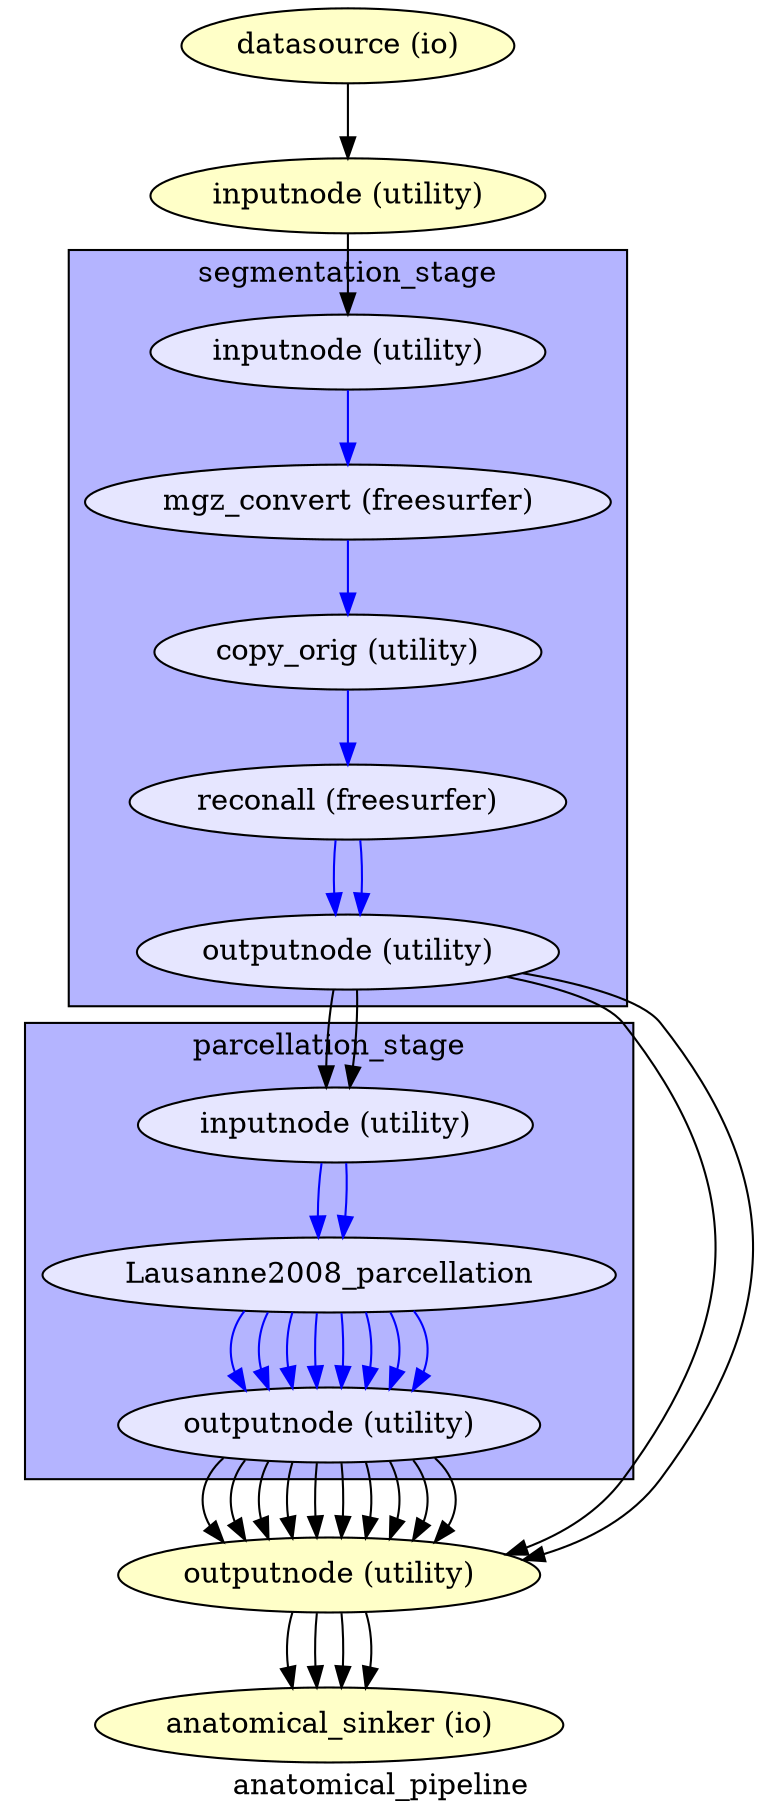 digraph anatomical_pipeline{
  label="anatomical_pipeline";
  anatomical_pipeline_datasource[label="datasource (io)", style=filled, fillcolor="#FFFFC8"];
  anatomical_pipeline_inputnode[label="inputnode (utility)", style=filled, fillcolor="#FFFFC8"];
  anatomical_pipeline_outputnode[label="outputnode (utility)", style=filled, fillcolor="#FFFFC8"];
  anatomical_pipeline_anatomical_sinker[label="anatomical_sinker (io)", style=filled, fillcolor="#FFFFC8"];
  anatomical_pipeline_datasource -> anatomical_pipeline_inputnode;
  subgraph cluster_anatomical_pipeline_segmentation_stage {
      edge [color="#0000FF"];
      style=filled;
      fillcolor="#B4B4FF";
      label="segmentation_stage";
    anatomical_pipeline_segmentation_stage_inputnode[label="inputnode (utility)", style=filled, fillcolor="#E6E6FF"];
    anatomical_pipeline_segmentation_stage_mgz_convert[label="mgz_convert (freesurfer)", style=filled, fillcolor="#E6E6FF"];
    anatomical_pipeline_segmentation_stage_copy_orig[label="copy_orig (utility)", style=filled, fillcolor="#E6E6FF"];
    anatomical_pipeline_segmentation_stage_reconall[label="reconall (freesurfer)", style=filled, fillcolor="#E6E6FF"];
    anatomical_pipeline_segmentation_stage_outputnode[label="outputnode (utility)", style=filled, fillcolor="#E6E6FF"];
    anatomical_pipeline_segmentation_stage_inputnode -> anatomical_pipeline_segmentation_stage_mgz_convert;
    anatomical_pipeline_segmentation_stage_mgz_convert -> anatomical_pipeline_segmentation_stage_copy_orig;
    anatomical_pipeline_segmentation_stage_copy_orig -> anatomical_pipeline_segmentation_stage_reconall;
    anatomical_pipeline_segmentation_stage_reconall -> anatomical_pipeline_segmentation_stage_outputnode;
    anatomical_pipeline_segmentation_stage_reconall -> anatomical_pipeline_segmentation_stage_outputnode;
  }
  subgraph cluster_anatomical_pipeline_parcellation_stage {
      edge [color="#0000FF"];
      style=filled;
      fillcolor="#B4B4FF";
      label="parcellation_stage";
    anatomical_pipeline_parcellation_stage_inputnode[label="inputnode (utility)", style=filled, fillcolor="#E6E6FF"];
    anatomical_pipeline_parcellation_stage_Lausanne2008_parcellation[label="Lausanne2008_parcellation", style=filled, fillcolor="#E6E6FF"];
    anatomical_pipeline_parcellation_stage_outputnode[label="outputnode (utility)", style=filled, fillcolor="#E6E6FF"];
    anatomical_pipeline_parcellation_stage_inputnode -> anatomical_pipeline_parcellation_stage_Lausanne2008_parcellation;
    anatomical_pipeline_parcellation_stage_inputnode -> anatomical_pipeline_parcellation_stage_Lausanne2008_parcellation;
    anatomical_pipeline_parcellation_stage_Lausanne2008_parcellation -> anatomical_pipeline_parcellation_stage_outputnode;
    anatomical_pipeline_parcellation_stage_Lausanne2008_parcellation -> anatomical_pipeline_parcellation_stage_outputnode;
    anatomical_pipeline_parcellation_stage_Lausanne2008_parcellation -> anatomical_pipeline_parcellation_stage_outputnode;
    anatomical_pipeline_parcellation_stage_Lausanne2008_parcellation -> anatomical_pipeline_parcellation_stage_outputnode;
    anatomical_pipeline_parcellation_stage_Lausanne2008_parcellation -> anatomical_pipeline_parcellation_stage_outputnode;
    anatomical_pipeline_parcellation_stage_Lausanne2008_parcellation -> anatomical_pipeline_parcellation_stage_outputnode;
    anatomical_pipeline_parcellation_stage_Lausanne2008_parcellation -> anatomical_pipeline_parcellation_stage_outputnode;
    anatomical_pipeline_parcellation_stage_Lausanne2008_parcellation -> anatomical_pipeline_parcellation_stage_outputnode;
  }
  anatomical_pipeline_outputnode -> anatomical_pipeline_anatomical_sinker;
  anatomical_pipeline_outputnode -> anatomical_pipeline_anatomical_sinker;
  anatomical_pipeline_outputnode -> anatomical_pipeline_anatomical_sinker;
  anatomical_pipeline_outputnode -> anatomical_pipeline_anatomical_sinker;
  anatomical_pipeline_segmentation_stage_outputnode -> anatomical_pipeline_outputnode;
  anatomical_pipeline_segmentation_stage_outputnode -> anatomical_pipeline_outputnode;
  anatomical_pipeline_segmentation_stage_outputnode -> anatomical_pipeline_parcellation_stage_inputnode;
  anatomical_pipeline_segmentation_stage_outputnode -> anatomical_pipeline_parcellation_stage_inputnode;
  anatomical_pipeline_parcellation_stage_outputnode -> anatomical_pipeline_outputnode;
  anatomical_pipeline_parcellation_stage_outputnode -> anatomical_pipeline_outputnode;
  anatomical_pipeline_parcellation_stage_outputnode -> anatomical_pipeline_outputnode;
  anatomical_pipeline_parcellation_stage_outputnode -> anatomical_pipeline_outputnode;
  anatomical_pipeline_parcellation_stage_outputnode -> anatomical_pipeline_outputnode;
  anatomical_pipeline_parcellation_stage_outputnode -> anatomical_pipeline_outputnode;
  anatomical_pipeline_parcellation_stage_outputnode -> anatomical_pipeline_outputnode;
  anatomical_pipeline_parcellation_stage_outputnode -> anatomical_pipeline_outputnode;
  anatomical_pipeline_parcellation_stage_outputnode -> anatomical_pipeline_outputnode;
  anatomical_pipeline_parcellation_stage_outputnode -> anatomical_pipeline_outputnode;
  anatomical_pipeline_inputnode -> anatomical_pipeline_segmentation_stage_inputnode;
}
